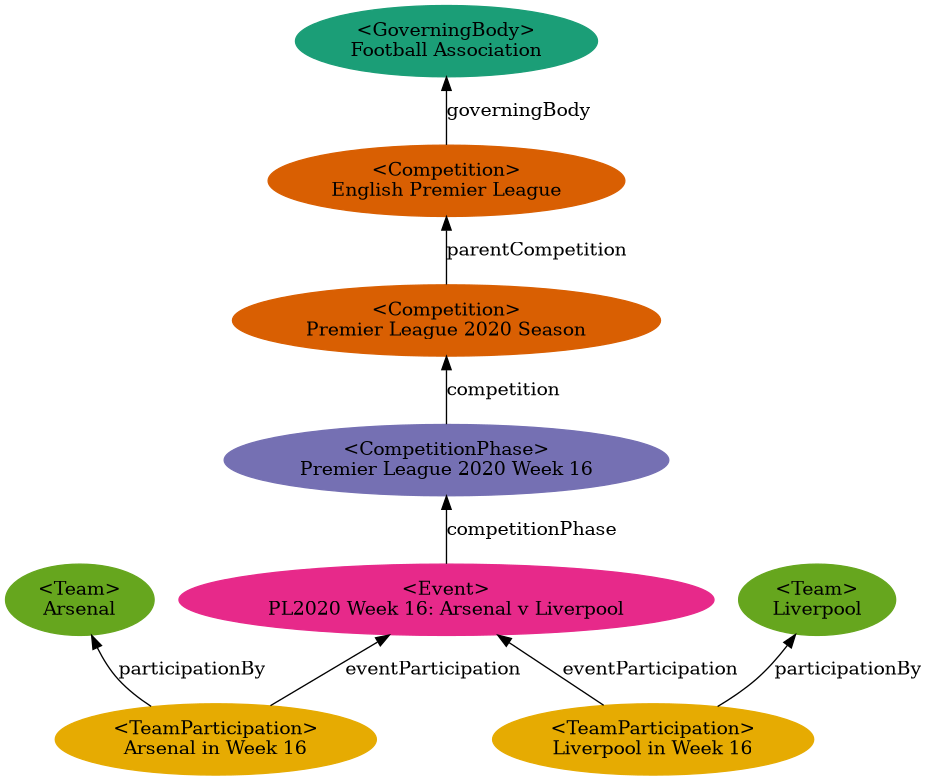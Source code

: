 @startuml

digraph competitionexample {
 node [colorscheme=dark27 style="filled"]
 rankdir="BT"
 TheFA [ label = "<GoverningBody>\nFootball Association" color=1 ];
 PremierLeague [ label = "<Competition>\nEnglish Premier League" color=2 ];
 PL2020Season [ label= "<Competition>\nPremier League 2020 Season" color=2 ];
 PL2020Week16 [ label= "<CompetitionPhase>\nPremier League 2020 Week 16" color=3 ];
 Week16ArsenalVLiverpool [ label= "<Event>\nPL2020 Week 16: Arsenal v Liverpool" color=4 ];
 Arsenal [ label= "<Team>\nArsenal" color=5 ];
 Liverpool [ label= "<Team>\nLiverpool" color=5 ];
 ArsenalParticipWeek16ArsenalVLiverpool [ label= "<TeamParticipation>\nArsenal in Week 16" color=6 ];
 LiverpoolParticipWeek16ArsenalVLiverpool [ label= "<TeamParticipation>\nLiverpool in Week 16" color=6 ];

 PremierLeague -> TheFA [ label="governingBody" ]
 PL2020Season -> PremierLeague [label="parentCompetition" ]
 PL2020Week16 -> PL2020Season [label="competition" ]
 Week16ArsenalVLiverpool -> PL2020Week16 [label="competitionPhase" ]
 LiverpoolParticipWeek16ArsenalVLiverpool -> Week16ArsenalVLiverpool [label="eventParticipation" ]
 LiverpoolParticipWeek16ArsenalVLiverpool -> Liverpool [label="participationBy" ]
 ArsenalParticipWeek16ArsenalVLiverpool -> Week16ArsenalVLiverpool [label="eventParticipation" ]
 ArsenalParticipWeek16ArsenalVLiverpool -> Arsenal [label="participationBy" ]
}
@enduml
